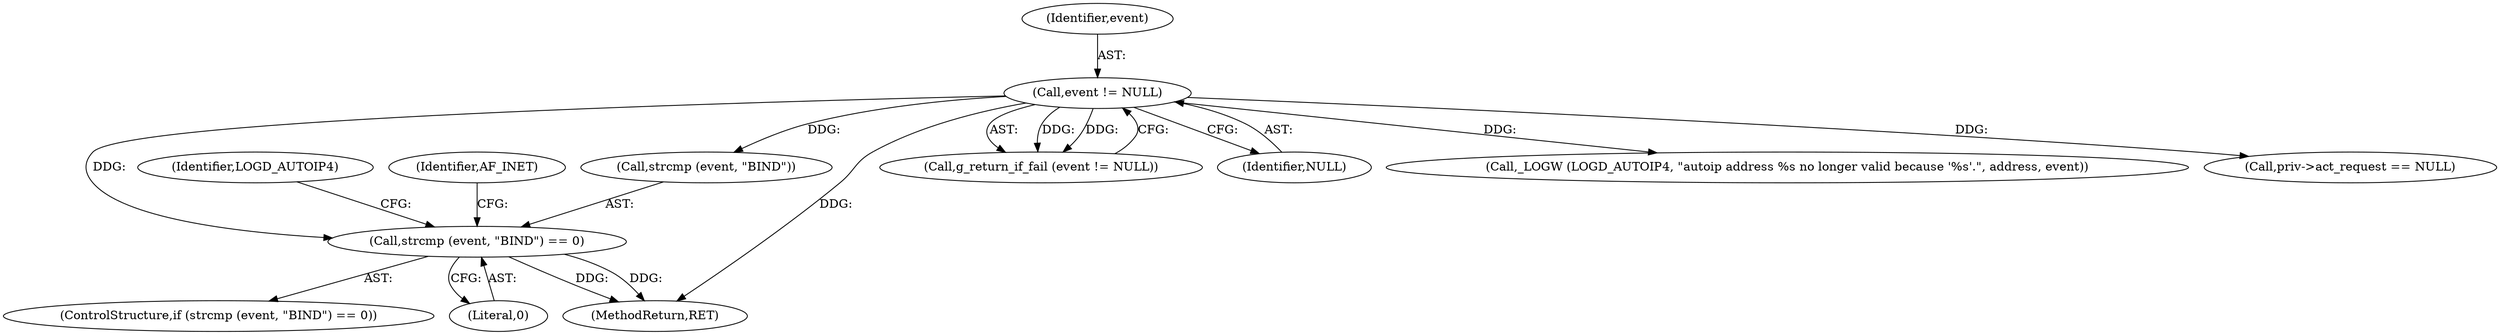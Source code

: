 digraph "0_NetworkManager_d5fc88e573fa58b93034b04d35a2454f5d28cad9@API" {
"1004089" [label="(Call,strcmp (event, \"BIND\") == 0)"];
"1004058" [label="(Call,event != NULL)"];
"1004089" [label="(Call,strcmp (event, \"BIND\") == 0)"];
"1004057" [label="(Call,g_return_if_fail (event != NULL))"];
"1004192" [label="(Identifier,LOGD_AUTOIP4)"];
"1004060" [label="(Identifier,NULL)"];
"1004100" [label="(Identifier,AF_INET)"];
"1004088" [label="(ControlStructure,if (strcmp (event, \"BIND\") == 0))"];
"1004093" [label="(Literal,0)"];
"1007368" [label="(MethodReturn,RET)"];
"1004058" [label="(Call,event != NULL)"];
"1004191" [label="(Call,_LOGW (LOGD_AUTOIP4, \"autoip address %s no longer valid because '%s'.\", address, event))"];
"1004090" [label="(Call,strcmp (event, \"BIND\"))"];
"1004059" [label="(Identifier,event)"];
"1004062" [label="(Call,priv->act_request == NULL)"];
"1004089" -> "1004088"  [label="AST: "];
"1004089" -> "1004093"  [label="CFG: "];
"1004090" -> "1004089"  [label="AST: "];
"1004093" -> "1004089"  [label="AST: "];
"1004100" -> "1004089"  [label="CFG: "];
"1004192" -> "1004089"  [label="CFG: "];
"1004089" -> "1007368"  [label="DDG: "];
"1004089" -> "1007368"  [label="DDG: "];
"1004058" -> "1004089"  [label="DDG: "];
"1004058" -> "1004057"  [label="AST: "];
"1004058" -> "1004060"  [label="CFG: "];
"1004059" -> "1004058"  [label="AST: "];
"1004060" -> "1004058"  [label="AST: "];
"1004057" -> "1004058"  [label="CFG: "];
"1004058" -> "1007368"  [label="DDG: "];
"1004058" -> "1004057"  [label="DDG: "];
"1004058" -> "1004057"  [label="DDG: "];
"1004058" -> "1004062"  [label="DDG: "];
"1004058" -> "1004090"  [label="DDG: "];
"1004058" -> "1004191"  [label="DDG: "];
}
